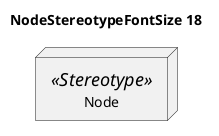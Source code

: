 @startuml
'!include ../../../plantuml-styles/plantuml-ae-skinparam-ex.iuml

skinparam NodeStereotypeFontSize 18

title NodeStereotypeFontSize 18

node Node <<Stereotype>>
@enduml
